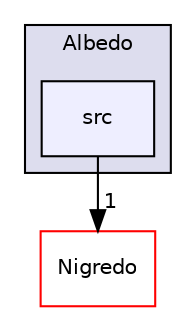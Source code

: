 digraph "C:/Dev/Nigredo/Albedo/src" {
  compound=true
  node [ fontsize="10", fontname="Helvetica"];
  edge [ labelfontsize="10", labelfontname="Helvetica"];
  subgraph clusterdir_b6266fd4a40e67baf7fb50ddb4203cb9 {
    graph [ bgcolor="#ddddee", pencolor="black", label="Albedo" fontname="Helvetica", fontsize="10", URL="dir_b6266fd4a40e67baf7fb50ddb4203cb9.html"]
  dir_e06de6bcabe1898346ce83857e55adab [shape=box, label="src", style="filled", fillcolor="#eeeeff", pencolor="black", URL="dir_e06de6bcabe1898346ce83857e55adab.html"];
  }
  dir_f606475c4e863e349810eeb869d3e9a1 [shape=box label="Nigredo" fillcolor="white" style="filled" color="red" URL="dir_f606475c4e863e349810eeb869d3e9a1.html"];
  dir_e06de6bcabe1898346ce83857e55adab->dir_f606475c4e863e349810eeb869d3e9a1 [headlabel="1", labeldistance=1.5 headhref="dir_000003_000004.html"];
}
